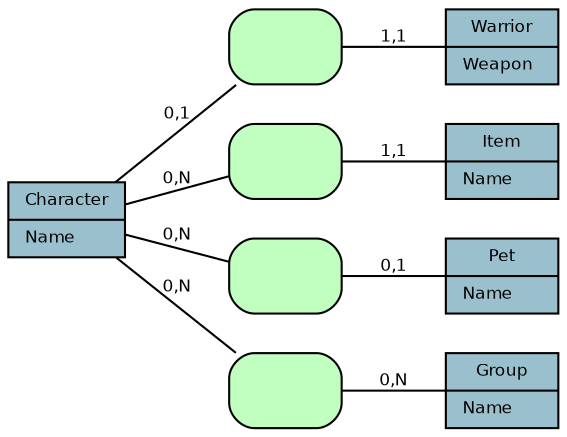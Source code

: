 graph ER {
    rankdir = LR
    fontname = "Bitstream Vera Sans"
    fontsize = 8

    node [
        fontname = "Bitstream Vera Sans"
        fontsize = 8
        shape = "record"
        style = "filled"
        fillcolor="lightblue3"
    ]

    edge [
        fontname = "Bitstream Vera Sans"
        fontsize = 8
    ]
    
    Character [
        label = "Character|\
        Name\l"
    ]
    
    Warrior [
        label = "Warrior|\
        Weapon\l"
    ]
    
    Item [
        label = "Item|\
        Name\l"
    ]
    
    Group [
        label = "Group|\
        Name\l"
    ]
    
    Pet [
        label = "Pet|\
        Name\l"
    ]
    
    
    
    isWarrior [
        label = ""
        shape = "Mrecord"
        fillcolor="darkseagreen1"
    ]
    
    Character -- isWarrior [label="0,1"]
    isWarrior -- Warrior [label="1,1"]
    
    
    
    hasItems [
        label = ""
        shape = "Mrecord"
        fillcolor="darkseagreen1"
    ]
    
    Character -- hasItems [label="0,N"]
    hasItems -- Item [label="1,1"]
    
    
    
    hasPets [
        label = ""
        shape = "Mrecord"
        fillcolor="darkseagreen1"
    ]
    
    Character -- hasPets [label="0,N"]
    hasPets -- Pet [label="0,1"]
    
    
    
    belongsTo [
        label = ""
        shape = "Mrecord"
        fillcolor="darkseagreen1"
    ]
    
    Character -- belongsTo [label="0,N"]
    belongsTo -- Group [label="0,N"]
}